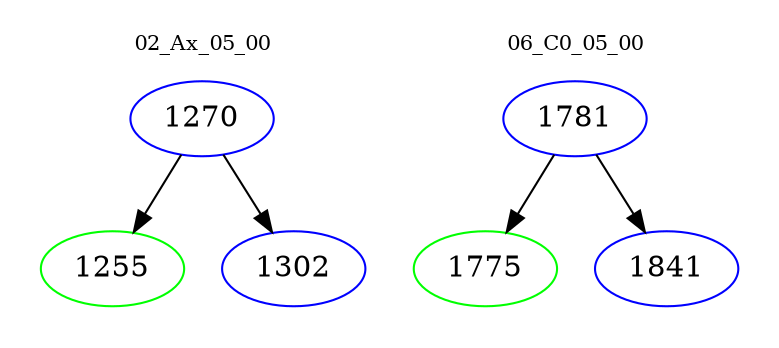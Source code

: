 digraph{
subgraph cluster_0 {
color = white
label = "02_Ax_05_00";
fontsize=10;
T0_1270 [label="1270", color="blue"]
T0_1270 -> T0_1255 [color="black"]
T0_1255 [label="1255", color="green"]
T0_1270 -> T0_1302 [color="black"]
T0_1302 [label="1302", color="blue"]
}
subgraph cluster_1 {
color = white
label = "06_C0_05_00";
fontsize=10;
T1_1781 [label="1781", color="blue"]
T1_1781 -> T1_1775 [color="black"]
T1_1775 [label="1775", color="green"]
T1_1781 -> T1_1841 [color="black"]
T1_1841 [label="1841", color="blue"]
}
}
